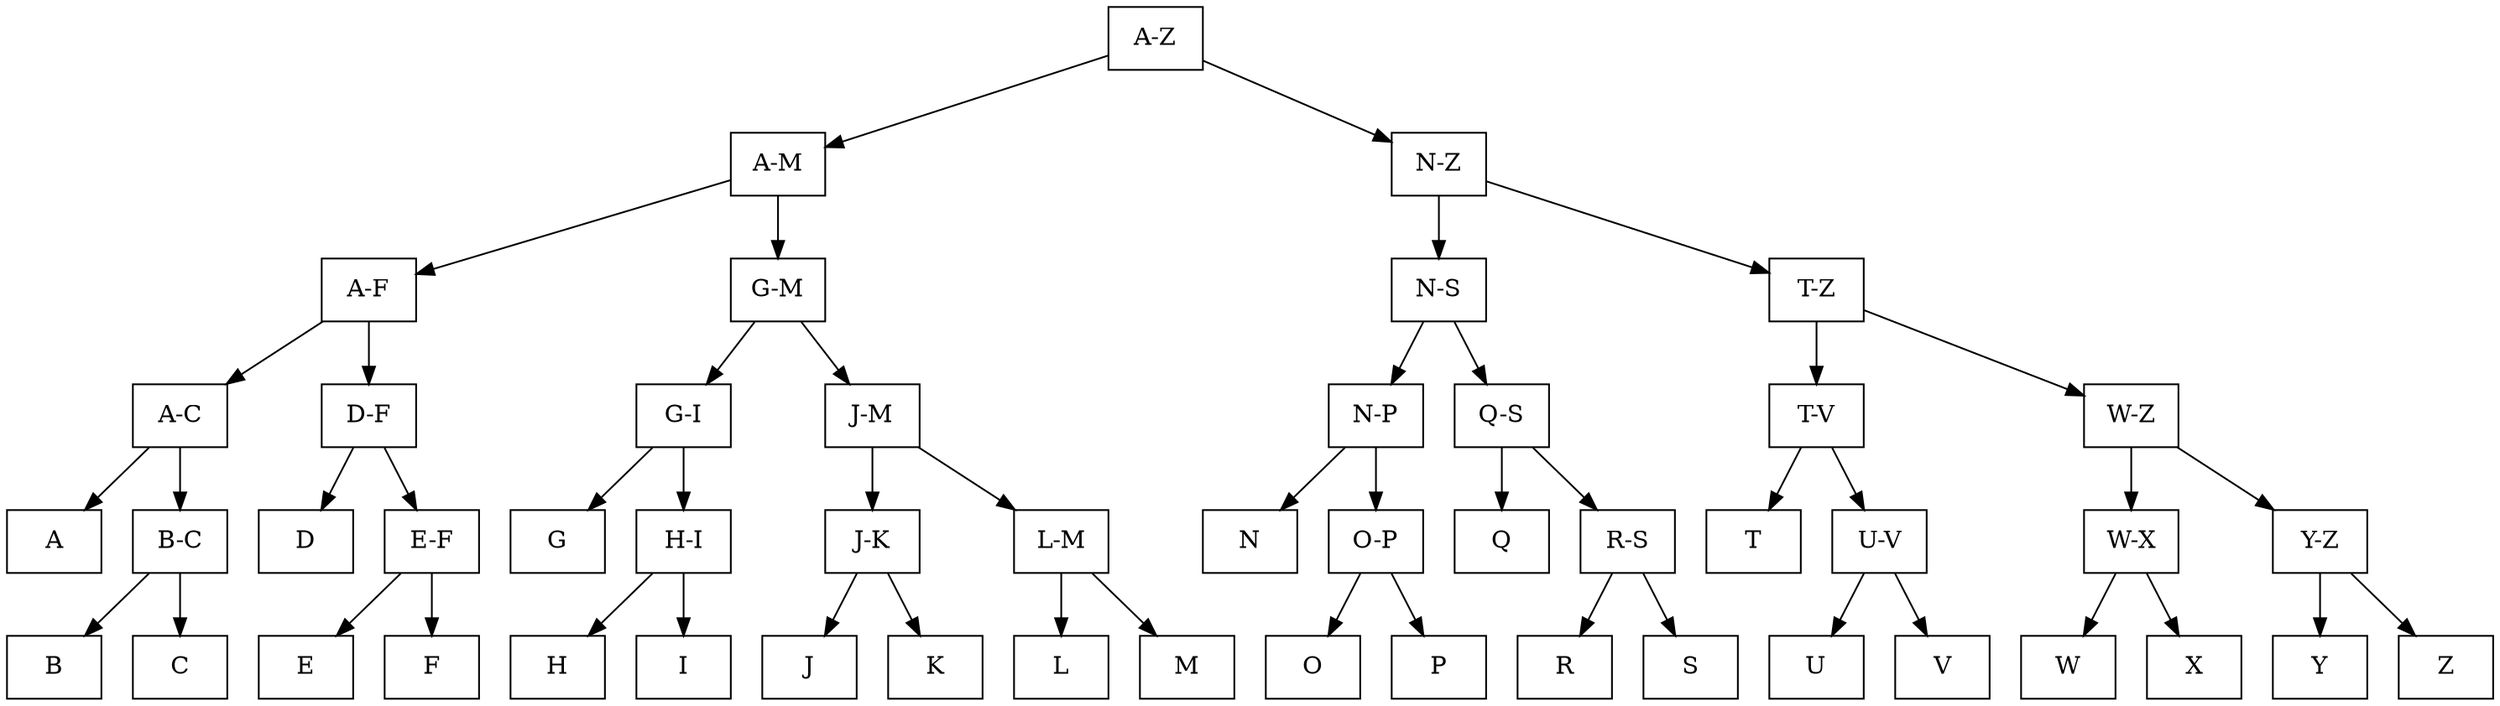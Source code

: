 // A binary tree
digraph {
	node [shape=box]
	1 [label="A-Z"]
	2 [label="A-M"]
	3 [label="N-Z"]
	4 [label="A-F"]
	5 [label="G-M"]
	6 [label="N-S"]
	7 [label="T-Z"]
	8 [label="A-C"]
	9 [label="D-F"]
	10 [label="G-I"]
	11 [label="J-M"]
	12 [label="N-P"]
	13 [label="Q-S"]
	14 [label="T-V"]
	15 [label="W-Z"]
	16 [label=A]
	17 [label="B-C"]
	18 [label=D]
	19 [label="E-F"]
	20 [label=G]
	21 [label="H-I"]
	22 [label="J-K"]
	23 [label="L-M"]
	24 [label=N]
	25 [label="O-P"]
	26 [label=Q]
	27 [label="R-S"]
	28 [label=T]
	29 [label="U-V"]
	30 [label="W-X"]
	31 [label="Y-Z"]
	32 [label=B]
	33 [label=C]
	34 [label=E]
	35 [label=F]
	36 [label=H]
	37 [label=I]
	38 [label=J]
	39 [label=K]
	40 [label=L]
	41 [label=M]
	42 [label=O]
	43 [label=P]
	44 [label=R]
	45 [label=S]
	46 [label=U]
	47 [label=V]
	48 [label=W]
	49 [label=X]
	50 [label=Y]
	51 [label=Z]
	1 -> 2
	1 -> 3
	2 -> 4
	2 -> 5
	3 -> 6
	3 -> 7
	4 -> 8
	4 -> 9
	5 -> 10
	5 -> 11
	6 -> 12
	6 -> 13
	7 -> 14
	7 -> 15
	8 -> 16
	8 -> 17
	9 -> 18
	9 -> 19
	10 -> 20
	10 -> 21
	11 -> 22
	11 -> 23
	12 -> 24
	12 -> 25
	13 -> 26
	13 -> 27
	14 -> 28
	14 -> 29
	15 -> 30
	15 -> 31
	17 -> 32
	17 -> 33
	19 -> 34
	19 -> 35
	21 -> 36
	21 -> 37
	22 -> 38
	22 -> 39
	23 -> 40
	23 -> 41
	25 -> 42
	25 -> 43
	27 -> 44
	27 -> 45
	29 -> 46
	29 -> 47
	30 -> 48
	30 -> 49
	31 -> 50
	31 -> 51
}

